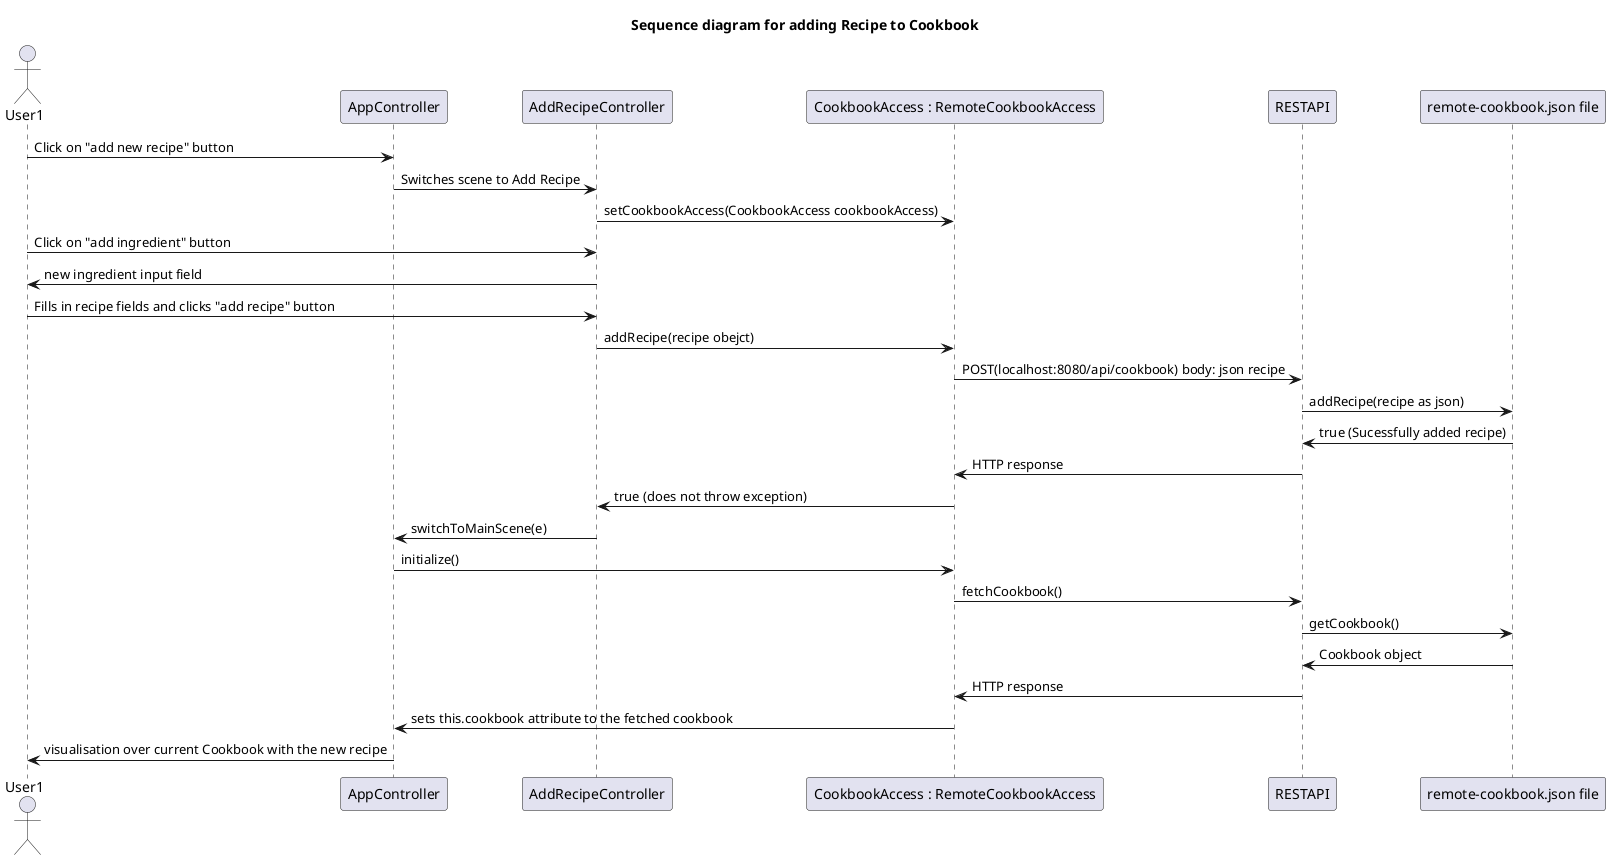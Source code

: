 @startuml sequenceDiagram

title Sequence diagram for adding Recipe to Cookbook

    actor User1
    User1 -> AppController: Click on "add new recipe" button
    AppController -> AddRecipeController: Switches scene to Add Recipe
    AddRecipeController -> "CookbookAccess : RemoteCookbookAccess": setCookbookAccess(CookbookAccess cookbookAccess)
    User1 -> AddRecipeController : Click on "add ingredient" button
    AddRecipeController -> User1 : new ingredient input field
    User1 -> AddRecipeController : Fills in recipe fields and clicks "add recipe" button
    AddRecipeController -> "CookbookAccess : RemoteCookbookAccess" : addRecipe(recipe obejct) 
    "CookbookAccess : RemoteCookbookAccess" -> RESTAPI: POST(localhost:8080/api/cookbook) body: json recipe
    RESTAPI -> "remote-cookbook.json file" : addRecipe(recipe as json)
    "remote-cookbook.json file" -> RESTAPI: true (Sucessfully added recipe)
    RESTAPI -> "CookbookAccess : RemoteCookbookAccess": HTTP response
    "CookbookAccess : RemoteCookbookAccess" -> AddRecipeController: true (does not throw exception)
    AddRecipeController -> AppController : switchToMainScene(e)

    AppController -> "CookbookAccess : RemoteCookbookAccess": initialize()
    "CookbookAccess : RemoteCookbookAccess" -> RESTAPI: fetchCookbook()
    RESTAPI -> "remote-cookbook.json file" : getCookbook()
    "remote-cookbook.json file" -> RESTAPI: Cookbook object
    RESTAPI -> "CookbookAccess : RemoteCookbookAccess": HTTP response
    "CookbookAccess : RemoteCookbookAccess" -> AppController: sets this.cookbook attribute to the fetched cookbook
    AppController -> User1: visualisation over current Cookbook with the new recipe
    
@enduml